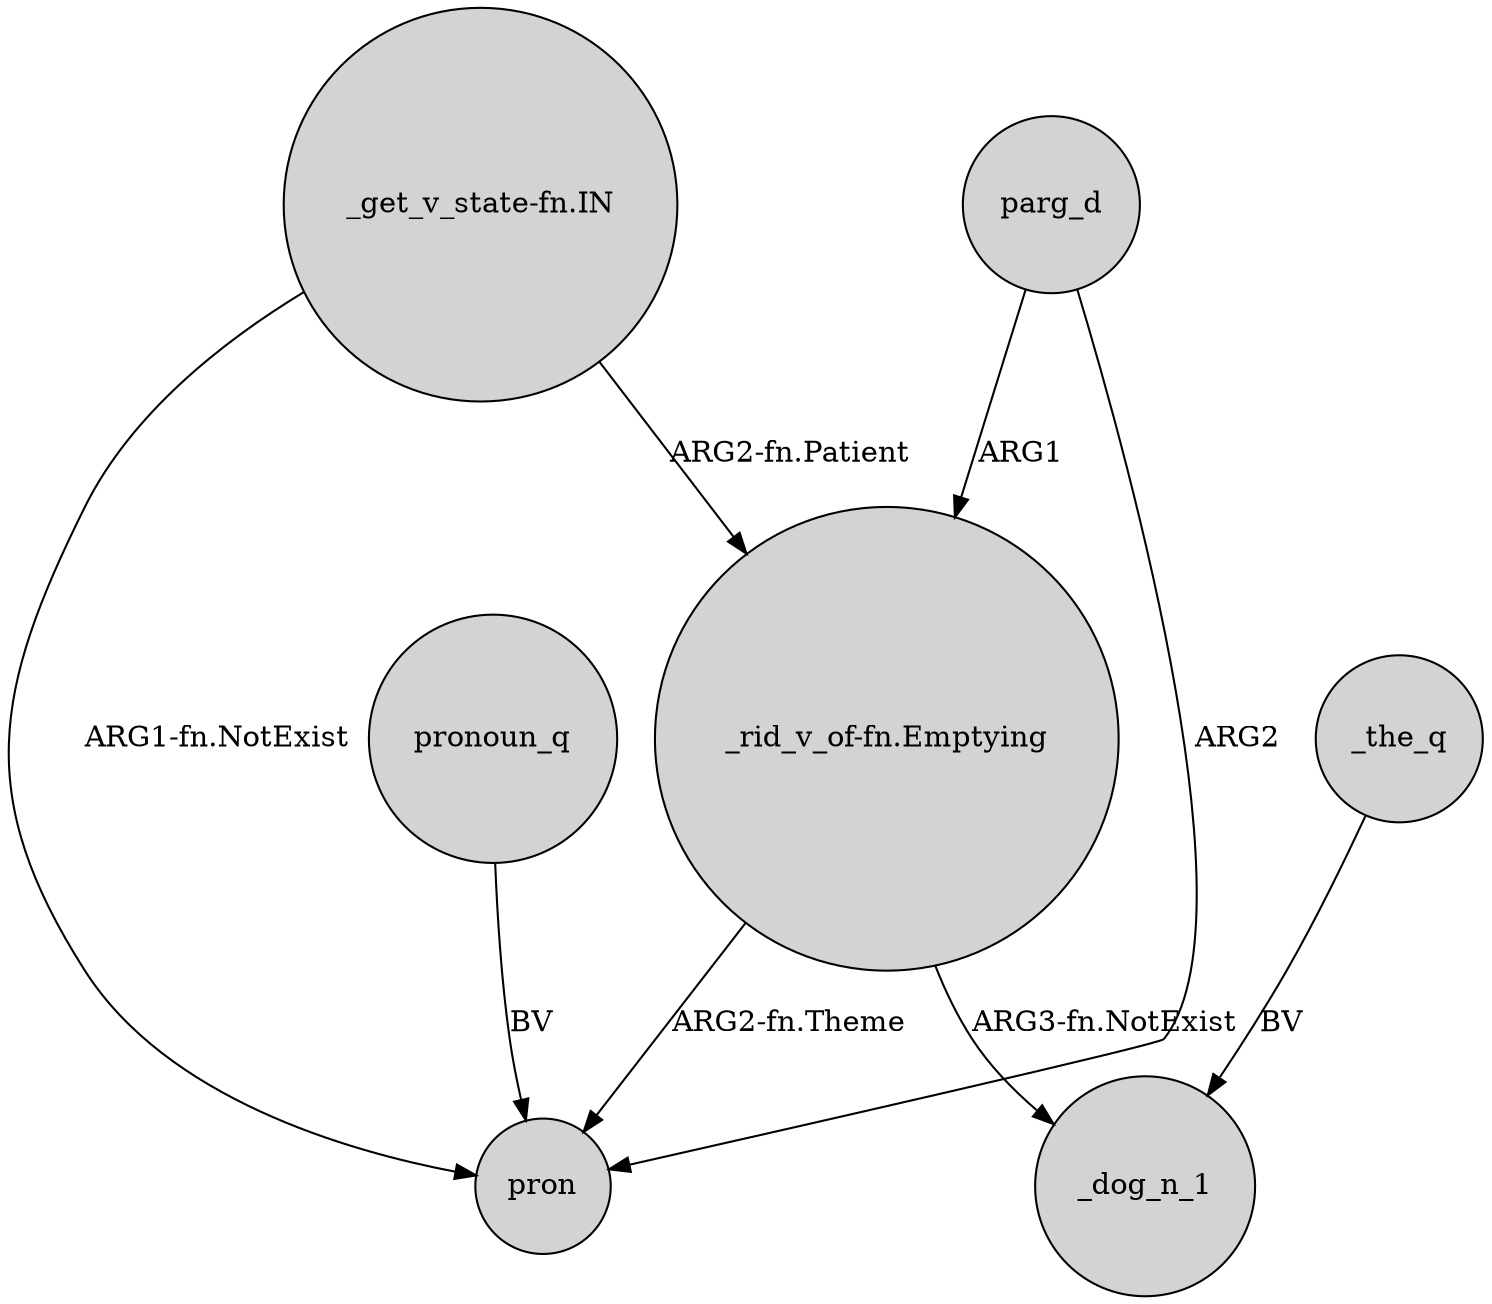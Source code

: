 digraph {
	node [shape=circle style=filled]
	"_get_v_state-fn.IN" -> pron [label="ARG1-fn.NotExist"]
	parg_d -> "_rid_v_of-fn.Emptying" [label=ARG1]
	_the_q -> _dog_n_1 [label=BV]
	"_get_v_state-fn.IN" -> "_rid_v_of-fn.Emptying" [label="ARG2-fn.Patient"]
	parg_d -> pron [label=ARG2]
	"_rid_v_of-fn.Emptying" -> _dog_n_1 [label="ARG3-fn.NotExist"]
	"_rid_v_of-fn.Emptying" -> pron [label="ARG2-fn.Theme"]
	pronoun_q -> pron [label=BV]
}
